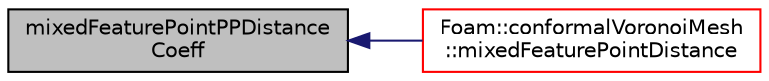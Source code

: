 digraph "mixedFeaturePointPPDistanceCoeff"
{
  bgcolor="transparent";
  edge [fontname="Helvetica",fontsize="10",labelfontname="Helvetica",labelfontsize="10"];
  node [fontname="Helvetica",fontsize="10",shape=record];
  rankdir="LR";
  Node1 [label="mixedFeaturePointPPDistance\lCoeff",height=0.2,width=0.4,color="black", fillcolor="grey75", style="filled", fontcolor="black"];
  Node1 -> Node2 [dir="back",color="midnightblue",fontsize="10",style="solid",fontname="Helvetica"];
  Node2 [label="Foam::conformalVoronoiMesh\l::mixedFeaturePointDistance",height=0.2,width=0.4,color="red",URL="$a00343.html#a93a71d72024867412ac80b6e8f699031",tooltip="Return the local mixed feature point placement distance. "];
}

